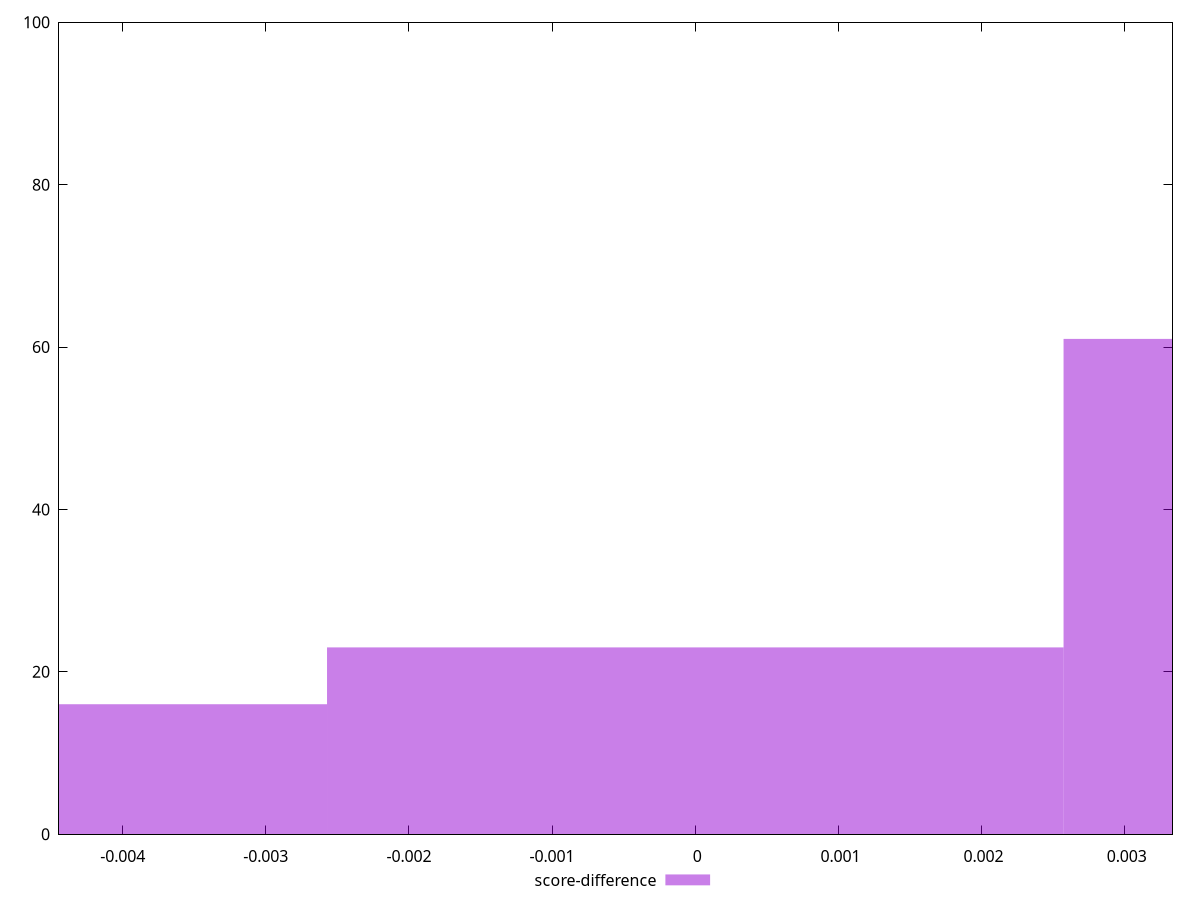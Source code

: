 reset

$scoreDifference <<EOF
0.005144598252090999 61
-0.005144598252090999 16
0 23
EOF

set key outside below
set boxwidth 0.005144598252090999
set xrange [-0.004444444444444473:0.0033333333333332993]
set yrange [0:100]
set trange [0:100]
set style fill transparent solid 0.5 noborder
set terminal svg size 640, 490 enhanced background rgb 'white'
set output "report_00008_2021-01-22T20:58:29.167/uses-http2/samples/pages+cached+noexternal+nosvg/score-difference/histogram.svg"

plot $scoreDifference title "score-difference" with boxes

reset
